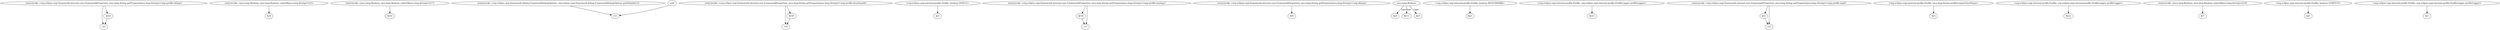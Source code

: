 digraph g {
0[label="staticinvoke <org.eclipse.osgi.framework.internal.core.FrameworkProperties: java.lang.String getProperty(java.lang.String)>('osgi.profile.debug')"]
1[label="r21"]
0->1[label=""]
2[label="staticinvoke <java.lang.Boolean: java.lang.Boolean valueOf(java.lang.String)>(r21)"]
3[label="$r4"]
2->3[label=""]
4[label="staticinvoke <java.lang.Boolean: java.lang.Boolean valueOf(java.lang.String)>(r17)"]
5[label="$r10"]
4->5[label=""]
6[label="staticinvoke <org.eclipse.osgi.framework.debug.FrameworkDebugOptions: org.eclipse.osgi.framework.debug.FrameworkDebugOptions getDefault()>()"]
7[label="r15"]
6->7[label=""]
8[label="staticinvoke <org.eclipse.osgi.framework.internal.core.FrameworkProperties: java.lang.String getProperty(java.lang.String)>('osgi.profile.benchmark')"]
9[label="r19"]
8->9[label=""]
10[label="<org.eclipse.osgi.internal.profile.Profile: boolean DEBUG>"]
11[label="$z1"]
10->11[label=""]
12[label="staticinvoke <org.eclipse.osgi.framework.internal.core.FrameworkProperties: java.lang.String getProperty(java.lang.String)>('osgi.profile.startup')"]
13[label="$r16"]
12->13[label=""]
14[label="$r18"]
14->9[label=""]
15[label="staticinvoke <org.eclipse.osgi.framework.internal.core.FrameworkProperties: java.lang.String getProperty(java.lang.String)>('osgi.debug')"]
16[label="$r0"]
15->16[label=""]
17[label="java.lang.Boolean"]
18[label="$r8"]
17->18[label="type"]
19[label="<org.eclipse.osgi.internal.profile.Profile: boolean BENCHMARK>"]
20[label="$z3"]
19->20[label=""]
21[label="r17"]
12->21[label=""]
22[label="null"]
22->7[label=""]
23[label="<org.eclipse.osgi.internal.profile.Profile: org.eclipse.osgi.internal.profile.ProfileLogger profileLogger>"]
24[label="$r13"]
23->24[label=""]
25[label="$r20"]
25->1[label=""]
0->25[label=""]
26[label="staticinvoke <org.eclipse.osgi.framework.internal.core.FrameworkProperties: java.lang.String getProperty(java.lang.String)>('osgi.profile.impl')"]
27[label="$r2"]
26->27[label=""]
28[label="$r11"]
17->28[label="type"]
29[label="<org.eclipse.osgi.internal.profile.Profile: java.lang.String profileLoggerClassName>"]
30[label="$r3"]
29->30[label=""]
31[label="r23"]
26->31[label=""]
32[label="<org.eclipse.osgi.internal.profile.Profile: org.eclipse.osgi.internal.profile.ProfileLogger profileLogger>"]
33[label="$r22"]
32->33[label=""]
34[label="staticinvoke <java.lang.Boolean: java.lang.Boolean valueOf(java.lang.String)>(r19)"]
35[label="$r7"]
34->35[label=""]
36[label="<org.eclipse.osgi.internal.profile.Profile: boolean STARTUP>"]
37[label="$z5"]
36->37[label=""]
38[label="$r5"]
17->38[label="type"]
27->31[label=""]
8->14[label=""]
13->21[label=""]
39[label="<org.eclipse.osgi.internal.profile.Profile: org.eclipse.osgi.internal.profile.ProfileLogger profileLogger>"]
40[label="$r1"]
39->40[label=""]
}